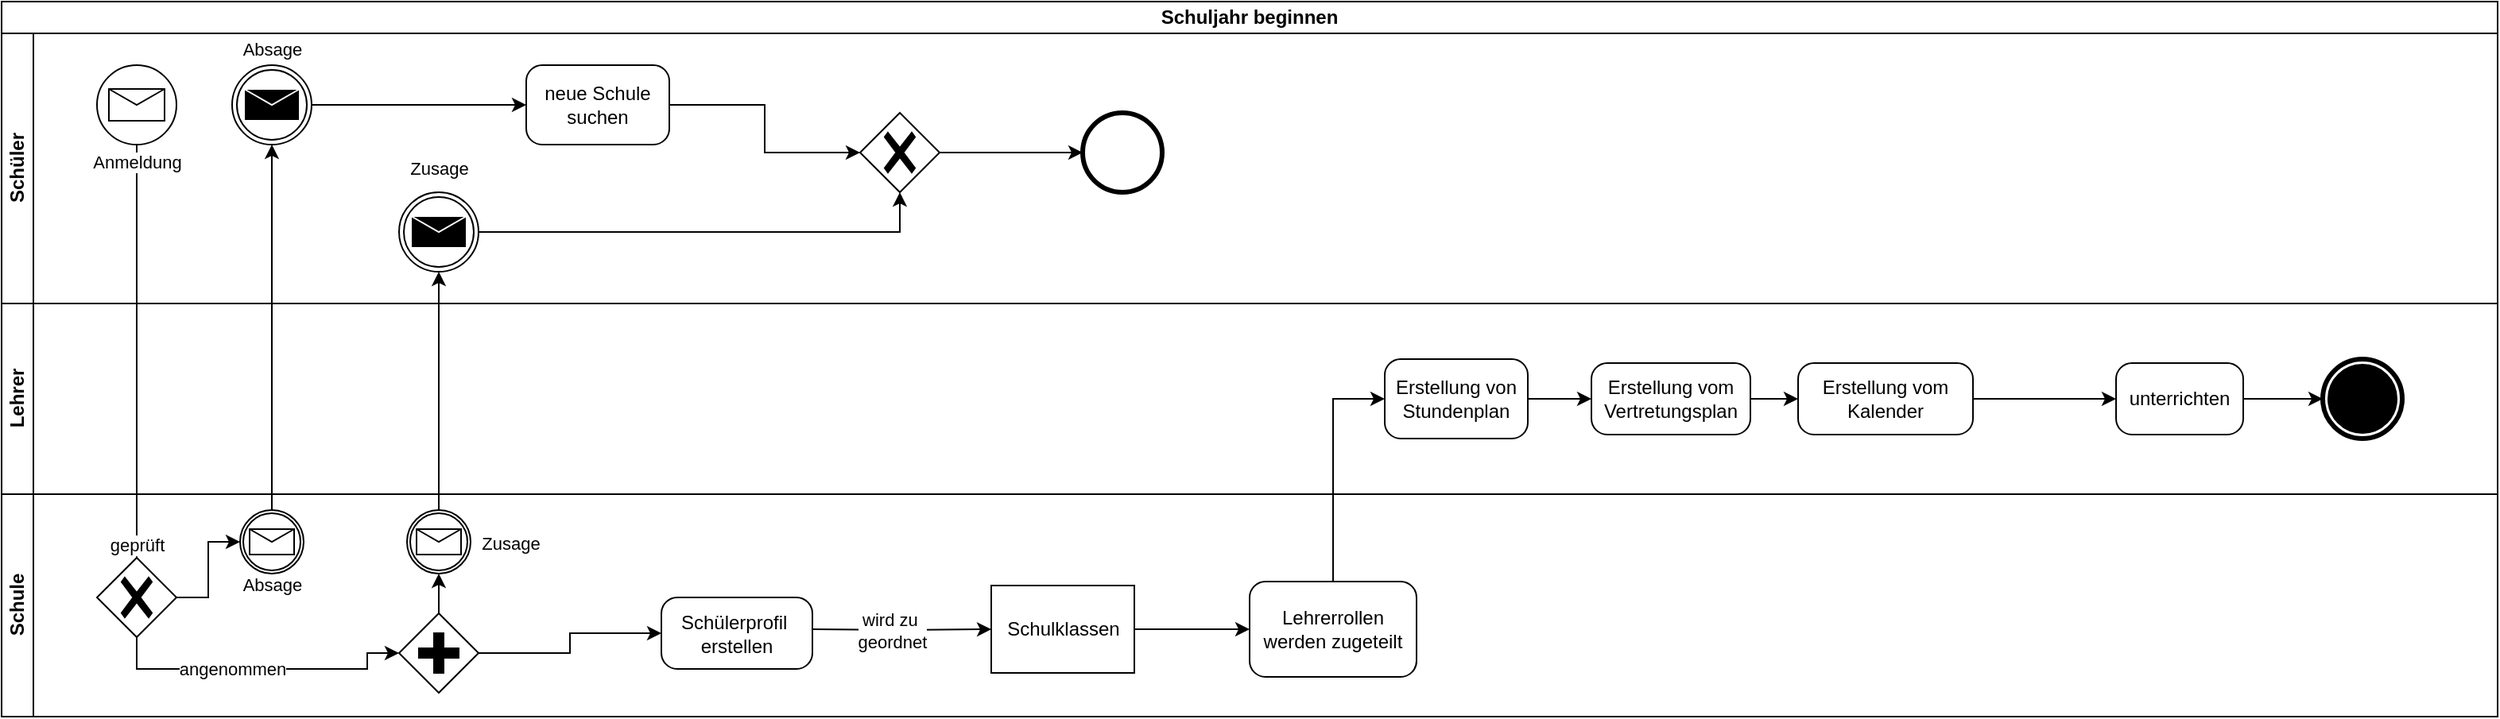 <mxfile version="24.4.0" type="device">
  <diagram name="Page-1" id="74e2e168-ea6b-b213-b513-2b3c1d86103e">
    <mxGraphModel dx="1285" dy="755" grid="1" gridSize="10" guides="1" tooltips="1" connect="1" arrows="1" fold="1" page="1" pageScale="1" pageWidth="1100" pageHeight="850" background="none" math="0" shadow="0">
      <root>
        <mxCell id="0" />
        <mxCell id="1" parent="0" />
        <mxCell id="mZRMCHZp81WvQUp7m2Xm-5" value="Schuljahr beginnen" style="swimlane;html=1;childLayout=stackLayout;resizeParent=1;resizeParentMax=0;horizontal=1;startSize=20;horizontalStack=0;whiteSpace=wrap;" vertex="1" parent="1">
          <mxGeometry x="40" y="40" width="1570" height="450" as="geometry" />
        </mxCell>
        <mxCell id="mZRMCHZp81WvQUp7m2Xm-6" value="Schüler" style="swimlane;html=1;startSize=20;horizontal=0;" vertex="1" parent="mZRMCHZp81WvQUp7m2Xm-5">
          <mxGeometry y="20" width="1570" height="170" as="geometry" />
        </mxCell>
        <mxCell id="w0Vz86xxIUw0Jx15xpuw-14" value="neue Schule&lt;div&gt;suchen&lt;/div&gt;" style="points=[[0.25,0,0],[0.5,0,0],[0.75,0,0],[1,0.25,0],[1,0.5,0],[1,0.75,0],[0.75,1,0],[0.5,1,0],[0.25,1,0],[0,0.75,0],[0,0.5,0],[0,0.25,0]];shape=mxgraph.bpmn.task;whiteSpace=wrap;rectStyle=rounded;size=10;html=1;container=1;expand=0;collapsible=0;taskMarker=abstract;" parent="mZRMCHZp81WvQUp7m2Xm-6" vertex="1">
          <mxGeometry x="330" y="20" width="90" height="50" as="geometry" />
        </mxCell>
        <mxCell id="mZRMCHZp81WvQUp7m2Xm-18" value="" style="points=[[0.145,0.145,0],[0.5,0,0],[0.855,0.145,0],[1,0.5,0],[0.855,0.855,0],[0.5,1,0],[0.145,0.855,0],[0,0.5,0]];shape=mxgraph.bpmn.event;html=1;verticalLabelPosition=bottom;labelBackgroundColor=#ffffff;verticalAlign=top;align=center;perimeter=ellipsePerimeter;outlineConnect=0;aspect=fixed;outline=end;symbol=terminate2;" vertex="1" parent="mZRMCHZp81WvQUp7m2Xm-6">
          <mxGeometry x="680" y="50" width="50" height="50" as="geometry" />
        </mxCell>
        <mxCell id="mZRMCHZp81WvQUp7m2Xm-20" value="" style="points=[[0.145,0.145,0],[0.5,0,0],[0.855,0.145,0],[1,0.5,0],[0.855,0.855,0],[0.5,1,0],[0.145,0.855,0],[0,0.5,0]];shape=mxgraph.bpmn.event;html=1;verticalLabelPosition=bottom;labelBackgroundColor=#ffffff;verticalAlign=top;align=center;perimeter=ellipsePerimeter;outlineConnect=0;aspect=fixed;outline=standard;symbol=message;" vertex="1" parent="mZRMCHZp81WvQUp7m2Xm-6">
          <mxGeometry x="60" y="20" width="50" height="50" as="geometry" />
        </mxCell>
        <mxCell id="mZRMCHZp81WvQUp7m2Xm-26" value="" style="points=[[0.145,0.145,0],[0.5,0,0],[0.855,0.145,0],[1,0.5,0],[0.855,0.855,0],[0.5,1,0],[0.145,0.855,0],[0,0.5,0]];shape=mxgraph.bpmn.event;html=1;verticalLabelPosition=bottom;labelBackgroundColor=#ffffff;verticalAlign=top;align=center;perimeter=ellipsePerimeter;outlineConnect=0;aspect=fixed;outline=throwing;symbol=message;" vertex="1" parent="mZRMCHZp81WvQUp7m2Xm-6">
          <mxGeometry x="145" y="20" width="50" height="50" as="geometry" />
        </mxCell>
        <mxCell id="mZRMCHZp81WvQUp7m2Xm-30" value="" style="points=[[0.25,0.25,0],[0.5,0,0],[0.75,0.25,0],[1,0.5,0],[0.75,0.75,0],[0.5,1,0],[0.25,0.75,0],[0,0.5,0]];shape=mxgraph.bpmn.gateway2;html=1;verticalLabelPosition=bottom;labelBackgroundColor=#ffffff;verticalAlign=top;align=center;perimeter=rhombusPerimeter;outlineConnect=0;outline=none;symbol=none;gwType=exclusive;" vertex="1" parent="mZRMCHZp81WvQUp7m2Xm-6">
          <mxGeometry x="540" y="50" width="50" height="50" as="geometry" />
        </mxCell>
        <mxCell id="mZRMCHZp81WvQUp7m2Xm-33" value="" style="points=[[0.145,0.145,0],[0.5,0,0],[0.855,0.145,0],[1,0.5,0],[0.855,0.855,0],[0.5,1,0],[0.145,0.855,0],[0,0.5,0]];shape=mxgraph.bpmn.event;html=1;verticalLabelPosition=bottom;labelBackgroundColor=#ffffff;verticalAlign=top;align=center;perimeter=ellipsePerimeter;outlineConnect=0;aspect=fixed;outline=throwing;symbol=message;" vertex="1" parent="mZRMCHZp81WvQUp7m2Xm-6">
          <mxGeometry x="250" y="100" width="50" height="50" as="geometry" />
        </mxCell>
        <mxCell id="mZRMCHZp81WvQUp7m2Xm-40" style="edgeStyle=orthogonalEdgeStyle;rounded=0;orthogonalLoop=1;jettySize=auto;html=1;entryX=0;entryY=0.5;entryDx=0;entryDy=0;entryPerimeter=0;" edge="1" parent="mZRMCHZp81WvQUp7m2Xm-6" source="mZRMCHZp81WvQUp7m2Xm-30" target="mZRMCHZp81WvQUp7m2Xm-18">
          <mxGeometry relative="1" as="geometry" />
        </mxCell>
        <mxCell id="mZRMCHZp81WvQUp7m2Xm-41" style="edgeStyle=orthogonalEdgeStyle;rounded=0;orthogonalLoop=1;jettySize=auto;html=1;entryX=0;entryY=0.5;entryDx=0;entryDy=0;entryPerimeter=0;" edge="1" parent="mZRMCHZp81WvQUp7m2Xm-6" source="w0Vz86xxIUw0Jx15xpuw-14" target="mZRMCHZp81WvQUp7m2Xm-30">
          <mxGeometry relative="1" as="geometry" />
        </mxCell>
        <mxCell id="mZRMCHZp81WvQUp7m2Xm-42" style="edgeStyle=orthogonalEdgeStyle;rounded=0;orthogonalLoop=1;jettySize=auto;html=1;entryX=0;entryY=0.5;entryDx=0;entryDy=0;entryPerimeter=0;" edge="1" parent="mZRMCHZp81WvQUp7m2Xm-6" source="mZRMCHZp81WvQUp7m2Xm-26" target="w0Vz86xxIUw0Jx15xpuw-14">
          <mxGeometry relative="1" as="geometry" />
        </mxCell>
        <mxCell id="mZRMCHZp81WvQUp7m2Xm-43" style="edgeStyle=orthogonalEdgeStyle;rounded=0;orthogonalLoop=1;jettySize=auto;html=1;entryX=0.5;entryY=1;entryDx=0;entryDy=0;entryPerimeter=0;" edge="1" parent="mZRMCHZp81WvQUp7m2Xm-6" source="mZRMCHZp81WvQUp7m2Xm-33" target="mZRMCHZp81WvQUp7m2Xm-30">
          <mxGeometry relative="1" as="geometry" />
        </mxCell>
        <mxCell id="mZRMCHZp81WvQUp7m2Xm-44" value="Zusage" style="edgeLabel;html=1;align=center;verticalAlign=middle;resizable=0;points=[];" vertex="1" connectable="0" parent="mZRMCHZp81WvQUp7m2Xm-43">
          <mxGeometry x="-0.904" y="-1" relative="1" as="geometry">
            <mxPoint x="-39" y="-41" as="offset" />
          </mxGeometry>
        </mxCell>
        <mxCell id="mZRMCHZp81WvQUp7m2Xm-7" value="Lehrer" style="swimlane;html=1;startSize=20;horizontal=0;" vertex="1" parent="mZRMCHZp81WvQUp7m2Xm-5">
          <mxGeometry y="190" width="1570" height="120" as="geometry" />
        </mxCell>
        <mxCell id="w0Vz86xxIUw0Jx15xpuw-23" value="Erstellung von Stundenplan" style="points=[[0.25,0,0],[0.5,0,0],[0.75,0,0],[1,0.25,0],[1,0.5,0],[1,0.75,0],[0.75,1,0],[0.5,1,0],[0.25,1,0],[0,0.75,0],[0,0.5,0],[0,0.25,0]];shape=mxgraph.bpmn.task;whiteSpace=wrap;rectStyle=rounded;size=10;html=1;container=1;expand=0;collapsible=0;taskMarker=abstract;" parent="mZRMCHZp81WvQUp7m2Xm-7" vertex="1">
          <mxGeometry x="870" y="35" width="90" height="50" as="geometry" />
        </mxCell>
        <mxCell id="mZRMCHZp81WvQUp7m2Xm-9" value="unterrichten" style="points=[[0.25,0,0],[0.5,0,0],[0.75,0,0],[1,0.25,0],[1,0.5,0],[1,0.75,0],[0.75,1,0],[0.5,1,0],[0.25,1,0],[0,0.75,0],[0,0.5,0],[0,0.25,0]];shape=mxgraph.bpmn.task;whiteSpace=wrap;rectStyle=rounded;size=10;html=1;container=1;expand=0;collapsible=0;taskMarker=abstract;" vertex="1" parent="mZRMCHZp81WvQUp7m2Xm-7">
          <mxGeometry x="1330" y="37.5" width="80" height="45" as="geometry" />
        </mxCell>
        <mxCell id="mZRMCHZp81WvQUp7m2Xm-11" value="Erstellung vom Vertretungsplan" style="points=[[0.25,0,0],[0.5,0,0],[0.75,0,0],[1,0.25,0],[1,0.5,0],[1,0.75,0],[0.75,1,0],[0.5,1,0],[0.25,1,0],[0,0.75,0],[0,0.5,0],[0,0.25,0]];shape=mxgraph.bpmn.task;whiteSpace=wrap;rectStyle=rounded;size=10;html=1;container=1;expand=0;collapsible=0;taskMarker=abstract;" vertex="1" parent="mZRMCHZp81WvQUp7m2Xm-7">
          <mxGeometry x="1000" y="37.5" width="100" height="45" as="geometry" />
        </mxCell>
        <mxCell id="mZRMCHZp81WvQUp7m2Xm-12" style="edgeStyle=orthogonalEdgeStyle;rounded=0;orthogonalLoop=1;jettySize=auto;html=1;entryX=0;entryY=0.5;entryDx=0;entryDy=0;entryPerimeter=0;" edge="1" parent="mZRMCHZp81WvQUp7m2Xm-7" source="w0Vz86xxIUw0Jx15xpuw-23" target="mZRMCHZp81WvQUp7m2Xm-11">
          <mxGeometry relative="1" as="geometry" />
        </mxCell>
        <mxCell id="mZRMCHZp81WvQUp7m2Xm-13" value="Erstellung vom&lt;div&gt;Kalender&lt;/div&gt;" style="points=[[0.25,0,0],[0.5,0,0],[0.75,0,0],[1,0.25,0],[1,0.5,0],[1,0.75,0],[0.75,1,0],[0.5,1,0],[0.25,1,0],[0,0.75,0],[0,0.5,0],[0,0.25,0]];shape=mxgraph.bpmn.task;whiteSpace=wrap;rectStyle=rounded;size=10;html=1;container=1;expand=0;collapsible=0;taskMarker=abstract;" vertex="1" parent="mZRMCHZp81WvQUp7m2Xm-7">
          <mxGeometry x="1130" y="37.5" width="110" height="45" as="geometry" />
        </mxCell>
        <mxCell id="mZRMCHZp81WvQUp7m2Xm-14" style="edgeStyle=orthogonalEdgeStyle;rounded=0;orthogonalLoop=1;jettySize=auto;html=1;entryX=0;entryY=0.5;entryDx=0;entryDy=0;entryPerimeter=0;" edge="1" parent="mZRMCHZp81WvQUp7m2Xm-7" source="mZRMCHZp81WvQUp7m2Xm-11" target="mZRMCHZp81WvQUp7m2Xm-13">
          <mxGeometry relative="1" as="geometry" />
        </mxCell>
        <mxCell id="mZRMCHZp81WvQUp7m2Xm-10" style="edgeStyle=orthogonalEdgeStyle;rounded=0;orthogonalLoop=1;jettySize=auto;html=1;entryX=0;entryY=0.5;entryDx=0;entryDy=0;entryPerimeter=0;" edge="1" parent="mZRMCHZp81WvQUp7m2Xm-7" source="mZRMCHZp81WvQUp7m2Xm-9">
          <mxGeometry relative="1" as="geometry">
            <mxPoint x="1460" y="60" as="targetPoint" />
          </mxGeometry>
        </mxCell>
        <mxCell id="mZRMCHZp81WvQUp7m2Xm-17" value="" style="points=[[0.145,0.145,0],[0.5,0,0],[0.855,0.145,0],[1,0.5,0],[0.855,0.855,0],[0.5,1,0],[0.145,0.855,0],[0,0.5,0]];shape=mxgraph.bpmn.event;html=1;verticalLabelPosition=bottom;labelBackgroundColor=#ffffff;verticalAlign=top;align=center;perimeter=ellipsePerimeter;outlineConnect=0;aspect=fixed;outline=end;symbol=terminate;" vertex="1" parent="mZRMCHZp81WvQUp7m2Xm-7">
          <mxGeometry x="1460" y="35" width="50" height="50" as="geometry" />
        </mxCell>
        <mxCell id="mZRMCHZp81WvQUp7m2Xm-19" style="edgeStyle=orthogonalEdgeStyle;rounded=0;orthogonalLoop=1;jettySize=auto;html=1;entryX=0;entryY=0.5;entryDx=0;entryDy=0;entryPerimeter=0;" edge="1" parent="mZRMCHZp81WvQUp7m2Xm-7" source="mZRMCHZp81WvQUp7m2Xm-13" target="mZRMCHZp81WvQUp7m2Xm-9">
          <mxGeometry relative="1" as="geometry" />
        </mxCell>
        <mxCell id="w0Vz86xxIUw0Jx15xpuw-8" style="edgeStyle=orthogonalEdgeStyle;rounded=0;orthogonalLoop=1;jettySize=auto;html=1;entryX=0.5;entryY=0;entryDx=0;entryDy=0;entryPerimeter=0;" parent="mZRMCHZp81WvQUp7m2Xm-5" source="mZRMCHZp81WvQUp7m2Xm-20" target="w0Vz86xxIUw0Jx15xpuw-7" edge="1">
          <mxGeometry relative="1" as="geometry">
            <mxPoint x="205" y="82.5" as="sourcePoint" />
          </mxGeometry>
        </mxCell>
        <mxCell id="w0Vz86xxIUw0Jx15xpuw-30" value="geprüft" style="edgeLabel;html=1;align=center;verticalAlign=middle;resizable=0;points=[];" parent="w0Vz86xxIUw0Jx15xpuw-8" vertex="1" connectable="0">
          <mxGeometry x="0.609" y="-1" relative="1" as="geometry">
            <mxPoint x="1" y="43" as="offset" />
          </mxGeometry>
        </mxCell>
        <mxCell id="mZRMCHZp81WvQUp7m2Xm-22" value="Anmeldung" style="edgeLabel;html=1;align=center;verticalAlign=middle;resizable=0;points=[];" vertex="1" connectable="0" parent="w0Vz86xxIUw0Jx15xpuw-8">
          <mxGeometry x="-0.918" relative="1" as="geometry">
            <mxPoint as="offset" />
          </mxGeometry>
        </mxCell>
        <mxCell id="mZRMCHZp81WvQUp7m2Xm-28" style="edgeStyle=orthogonalEdgeStyle;rounded=0;orthogonalLoop=1;jettySize=auto;html=1;entryX=0.5;entryY=1;entryDx=0;entryDy=0;entryPerimeter=0;exitX=0.5;exitY=0;exitDx=0;exitDy=0;exitPerimeter=0;" edge="1" parent="mZRMCHZp81WvQUp7m2Xm-5" source="mZRMCHZp81WvQUp7m2Xm-23" target="mZRMCHZp81WvQUp7m2Xm-26">
          <mxGeometry relative="1" as="geometry" />
        </mxCell>
        <mxCell id="mZRMCHZp81WvQUp7m2Xm-29" value="Absage" style="edgeLabel;html=1;align=center;verticalAlign=middle;resizable=0;points=[];" vertex="1" connectable="0" parent="mZRMCHZp81WvQUp7m2Xm-28">
          <mxGeometry x="0.825" y="2" relative="1" as="geometry">
            <mxPoint x="2" y="-80" as="offset" />
          </mxGeometry>
        </mxCell>
        <mxCell id="mZRMCHZp81WvQUp7m2Xm-32" style="edgeStyle=orthogonalEdgeStyle;rounded=0;orthogonalLoop=1;jettySize=auto;html=1;entryX=0.5;entryY=1;entryDx=0;entryDy=0;entryPerimeter=0;exitX=0.5;exitY=0;exitDx=0;exitDy=0;exitPerimeter=0;" edge="1" parent="mZRMCHZp81WvQUp7m2Xm-5" source="mZRMCHZp81WvQUp7m2Xm-34" target="mZRMCHZp81WvQUp7m2Xm-33">
          <mxGeometry relative="1" as="geometry">
            <mxPoint x="274.588" y="170" as="targetPoint" />
            <mxPoint x="275" y="320" as="sourcePoint" />
          </mxGeometry>
        </mxCell>
        <mxCell id="mZRMCHZp81WvQUp7m2Xm-8" value="Schule" style="swimlane;html=1;startSize=20;horizontal=0;" vertex="1" parent="mZRMCHZp81WvQUp7m2Xm-5">
          <mxGeometry y="310" width="1570" height="140" as="geometry" />
        </mxCell>
        <mxCell id="w0Vz86xxIUw0Jx15xpuw-7" value="" style="points=[[0.25,0.25,0],[0.5,0,0],[0.75,0.25,0],[1,0.5,0],[0.75,0.75,0],[0.5,1,0],[0.25,0.75,0],[0,0.5,0]];shape=mxgraph.bpmn.gateway2;html=1;verticalLabelPosition=bottom;labelBackgroundColor=#ffffff;verticalAlign=top;align=center;perimeter=rhombusPerimeter;outlineConnect=0;outline=none;symbol=none;gwType=exclusive;" parent="mZRMCHZp81WvQUp7m2Xm-8" vertex="1">
          <mxGeometry x="60" y="40" width="50" height="50" as="geometry" />
        </mxCell>
        <mxCell id="w0Vz86xxIUw0Jx15xpuw-16" value="Schülerprofil&amp;nbsp;&lt;div&gt;erstellen&lt;/div&gt;" style="points=[[0.25,0,0],[0.5,0,0],[0.75,0,0],[1,0.25,0],[1,0.5,0],[1,0.75,0],[0.75,1,0],[0.5,1,0],[0.25,1,0],[0,0.75,0],[0,0.5,0],[0,0.25,0]];shape=mxgraph.bpmn.task;whiteSpace=wrap;rectStyle=rounded;size=10;html=1;container=1;expand=0;collapsible=0;taskMarker=abstract;" parent="mZRMCHZp81WvQUp7m2Xm-8" vertex="1">
          <mxGeometry x="415" y="65" width="95" height="45" as="geometry" />
        </mxCell>
        <mxCell id="w0Vz86xxIUw0Jx15xpuw-10" style="edgeStyle=orthogonalEdgeStyle;rounded=0;orthogonalLoop=1;jettySize=auto;html=1;exitX=0.5;exitY=1;exitDx=0;exitDy=0;exitPerimeter=0;entryX=0;entryY=0.5;entryDx=0;entryDy=0;entryPerimeter=0;" parent="mZRMCHZp81WvQUp7m2Xm-8" source="w0Vz86xxIUw0Jx15xpuw-7" target="mZRMCHZp81WvQUp7m2Xm-31" edge="1">
          <mxGeometry relative="1" as="geometry">
            <mxPoint x="250" y="85" as="targetPoint" />
            <Array as="points">
              <mxPoint x="85" y="110" />
              <mxPoint x="230" y="110" />
              <mxPoint x="230" y="100" />
            </Array>
          </mxGeometry>
        </mxCell>
        <mxCell id="w0Vz86xxIUw0Jx15xpuw-11" value="angenommen" style="edgeLabel;html=1;align=center;verticalAlign=middle;resizable=0;points=[];" parent="w0Vz86xxIUw0Jx15xpuw-10" vertex="1" connectable="0">
          <mxGeometry x="-0.122" y="1" relative="1" as="geometry">
            <mxPoint x="-6" y="1" as="offset" />
          </mxGeometry>
        </mxCell>
        <mxCell id="w0Vz86xxIUw0Jx15xpuw-18" value="Schulklassen" style="points=[[0.25,0,0],[0.5,0,0],[0.75,0,0],[1,0.25,0],[1,0.5,0],[1,0.75,0],[0.75,1,0],[0.5,1,0],[0.25,1,0],[0,0.75,0],[0,0.5,0],[0,0.25,0]];shape=mxgraph.bpmn.task;whiteSpace=wrap;rectStyle=square;size=10;html=1;container=1;expand=0;collapsible=0;taskMarker=abstract;" parent="mZRMCHZp81WvQUp7m2Xm-8" vertex="1">
          <mxGeometry x="622.5" y="57.5" width="90" height="55" as="geometry" />
        </mxCell>
        <mxCell id="w0Vz86xxIUw0Jx15xpuw-19" style="edgeStyle=orthogonalEdgeStyle;rounded=0;orthogonalLoop=1;jettySize=auto;html=1;entryX=0;entryY=0.5;entryDx=0;entryDy=0;entryPerimeter=0;" parent="mZRMCHZp81WvQUp7m2Xm-8" target="w0Vz86xxIUw0Jx15xpuw-18" edge="1">
          <mxGeometry relative="1" as="geometry">
            <mxPoint x="510" y="85.0" as="sourcePoint" />
          </mxGeometry>
        </mxCell>
        <mxCell id="w0Vz86xxIUw0Jx15xpuw-20" value="wird zu&amp;nbsp;&lt;div&gt;geordnet&lt;/div&gt;" style="edgeLabel;html=1;align=center;verticalAlign=middle;resizable=0;points=[];" parent="w0Vz86xxIUw0Jx15xpuw-19" vertex="1" connectable="0">
          <mxGeometry x="-0.291" y="2" relative="1" as="geometry">
            <mxPoint x="10" y="2" as="offset" />
          </mxGeometry>
        </mxCell>
        <mxCell id="w0Vz86xxIUw0Jx15xpuw-28" value="Lehrerrollen werden zugeteilt" style="points=[[0.25,0,0],[0.5,0,0],[0.75,0,0],[1,0.25,0],[1,0.5,0],[1,0.75,0],[0.75,1,0],[0.5,1,0],[0.25,1,0],[0,0.75,0],[0,0.5,0],[0,0.25,0]];shape=mxgraph.bpmn.task;whiteSpace=wrap;rectStyle=rounded;size=10;html=1;container=1;expand=0;collapsible=0;taskMarker=abstract;" parent="mZRMCHZp81WvQUp7m2Xm-8" vertex="1">
          <mxGeometry x="785" y="55" width="105" height="60" as="geometry" />
        </mxCell>
        <mxCell id="w0Vz86xxIUw0Jx15xpuw-27" style="edgeStyle=orthogonalEdgeStyle;rounded=0;orthogonalLoop=1;jettySize=auto;html=1;" parent="mZRMCHZp81WvQUp7m2Xm-8" source="w0Vz86xxIUw0Jx15xpuw-18" target="w0Vz86xxIUw0Jx15xpuw-28" edge="1">
          <mxGeometry relative="1" as="geometry">
            <mxPoint x="-267.5" y="250.0" as="targetPoint" />
          </mxGeometry>
        </mxCell>
        <mxCell id="mZRMCHZp81WvQUp7m2Xm-23" value="" style="points=[[0.145,0.145,0],[0.5,0,0],[0.855,0.145,0],[1,0.5,0],[0.855,0.855,0],[0.5,1,0],[0.145,0.855,0],[0,0.5,0]];shape=mxgraph.bpmn.event;html=1;verticalLabelPosition=bottom;labelBackgroundColor=#ffffff;verticalAlign=top;align=center;perimeter=ellipsePerimeter;outlineConnect=0;aspect=fixed;outline=catching;symbol=message;" vertex="1" parent="mZRMCHZp81WvQUp7m2Xm-8">
          <mxGeometry x="150" y="10" width="40" height="40" as="geometry" />
        </mxCell>
        <mxCell id="mZRMCHZp81WvQUp7m2Xm-24" style="edgeStyle=orthogonalEdgeStyle;rounded=0;orthogonalLoop=1;jettySize=auto;html=1;entryX=0;entryY=0.5;entryDx=0;entryDy=0;entryPerimeter=0;exitX=1;exitY=0.5;exitDx=0;exitDy=0;exitPerimeter=0;" edge="1" parent="mZRMCHZp81WvQUp7m2Xm-8" source="w0Vz86xxIUw0Jx15xpuw-7" target="mZRMCHZp81WvQUp7m2Xm-23">
          <mxGeometry relative="1" as="geometry">
            <mxPoint x="110" y="60" as="sourcePoint" />
            <Array as="points">
              <mxPoint x="130" y="65" />
              <mxPoint x="130" y="30" />
            </Array>
          </mxGeometry>
        </mxCell>
        <mxCell id="mZRMCHZp81WvQUp7m2Xm-25" value="Absage" style="edgeLabel;html=1;align=center;verticalAlign=middle;resizable=0;points=[];" vertex="1" connectable="0" parent="mZRMCHZp81WvQUp7m2Xm-24">
          <mxGeometry x="0.061" y="2" relative="1" as="geometry">
            <mxPoint x="42" y="12" as="offset" />
          </mxGeometry>
        </mxCell>
        <mxCell id="mZRMCHZp81WvQUp7m2Xm-31" value="" style="points=[[0.25,0.25,0],[0.5,0,0],[0.75,0.25,0],[1,0.5,0],[0.75,0.75,0],[0.5,1,0],[0.25,0.75,0],[0,0.5,0]];shape=mxgraph.bpmn.gateway2;html=1;verticalLabelPosition=bottom;labelBackgroundColor=#ffffff;verticalAlign=top;align=center;perimeter=rhombusPerimeter;outlineConnect=0;outline=none;symbol=none;gwType=parallel;" vertex="1" parent="mZRMCHZp81WvQUp7m2Xm-8">
          <mxGeometry x="250" y="75" width="50" height="50" as="geometry" />
        </mxCell>
        <mxCell id="mZRMCHZp81WvQUp7m2Xm-34" value="" style="points=[[0.145,0.145,0],[0.5,0,0],[0.855,0.145,0],[1,0.5,0],[0.855,0.855,0],[0.5,1,0],[0.145,0.855,0],[0,0.5,0]];shape=mxgraph.bpmn.event;html=1;verticalLabelPosition=bottom;labelBackgroundColor=#ffffff;verticalAlign=top;align=center;perimeter=ellipsePerimeter;outlineConnect=0;aspect=fixed;outline=catching;symbol=message;" vertex="1" parent="mZRMCHZp81WvQUp7m2Xm-8">
          <mxGeometry x="255" y="10" width="40" height="40" as="geometry" />
        </mxCell>
        <mxCell id="mZRMCHZp81WvQUp7m2Xm-36" style="edgeStyle=orthogonalEdgeStyle;rounded=0;orthogonalLoop=1;jettySize=auto;html=1;exitX=0.5;exitY=0;exitDx=0;exitDy=0;exitPerimeter=0;entryX=0.5;entryY=1;entryDx=0;entryDy=0;entryPerimeter=0;" edge="1" parent="mZRMCHZp81WvQUp7m2Xm-8" source="mZRMCHZp81WvQUp7m2Xm-31" target="mZRMCHZp81WvQUp7m2Xm-34">
          <mxGeometry relative="1" as="geometry" />
        </mxCell>
        <mxCell id="mZRMCHZp81WvQUp7m2Xm-38" value="Zusage" style="edgeLabel;html=1;align=center;verticalAlign=middle;resizable=0;points=[];" vertex="1" connectable="0" parent="mZRMCHZp81WvQUp7m2Xm-36">
          <mxGeometry x="-0.303" relative="1" as="geometry">
            <mxPoint x="45" y="-36" as="offset" />
          </mxGeometry>
        </mxCell>
        <mxCell id="mZRMCHZp81WvQUp7m2Xm-39" style="edgeStyle=orthogonalEdgeStyle;rounded=0;orthogonalLoop=1;jettySize=auto;html=1;entryX=0;entryY=0.5;entryDx=0;entryDy=0;entryPerimeter=0;" edge="1" parent="mZRMCHZp81WvQUp7m2Xm-8" source="mZRMCHZp81WvQUp7m2Xm-31" target="w0Vz86xxIUw0Jx15xpuw-16">
          <mxGeometry relative="1" as="geometry" />
        </mxCell>
        <mxCell id="mZRMCHZp81WvQUp7m2Xm-46" style="edgeStyle=orthogonalEdgeStyle;rounded=0;orthogonalLoop=1;jettySize=auto;html=1;entryX=0;entryY=0.5;entryDx=0;entryDy=0;entryPerimeter=0;" edge="1" parent="mZRMCHZp81WvQUp7m2Xm-5" source="w0Vz86xxIUw0Jx15xpuw-28" target="w0Vz86xxIUw0Jx15xpuw-23">
          <mxGeometry relative="1" as="geometry" />
        </mxCell>
      </root>
    </mxGraphModel>
  </diagram>
</mxfile>

